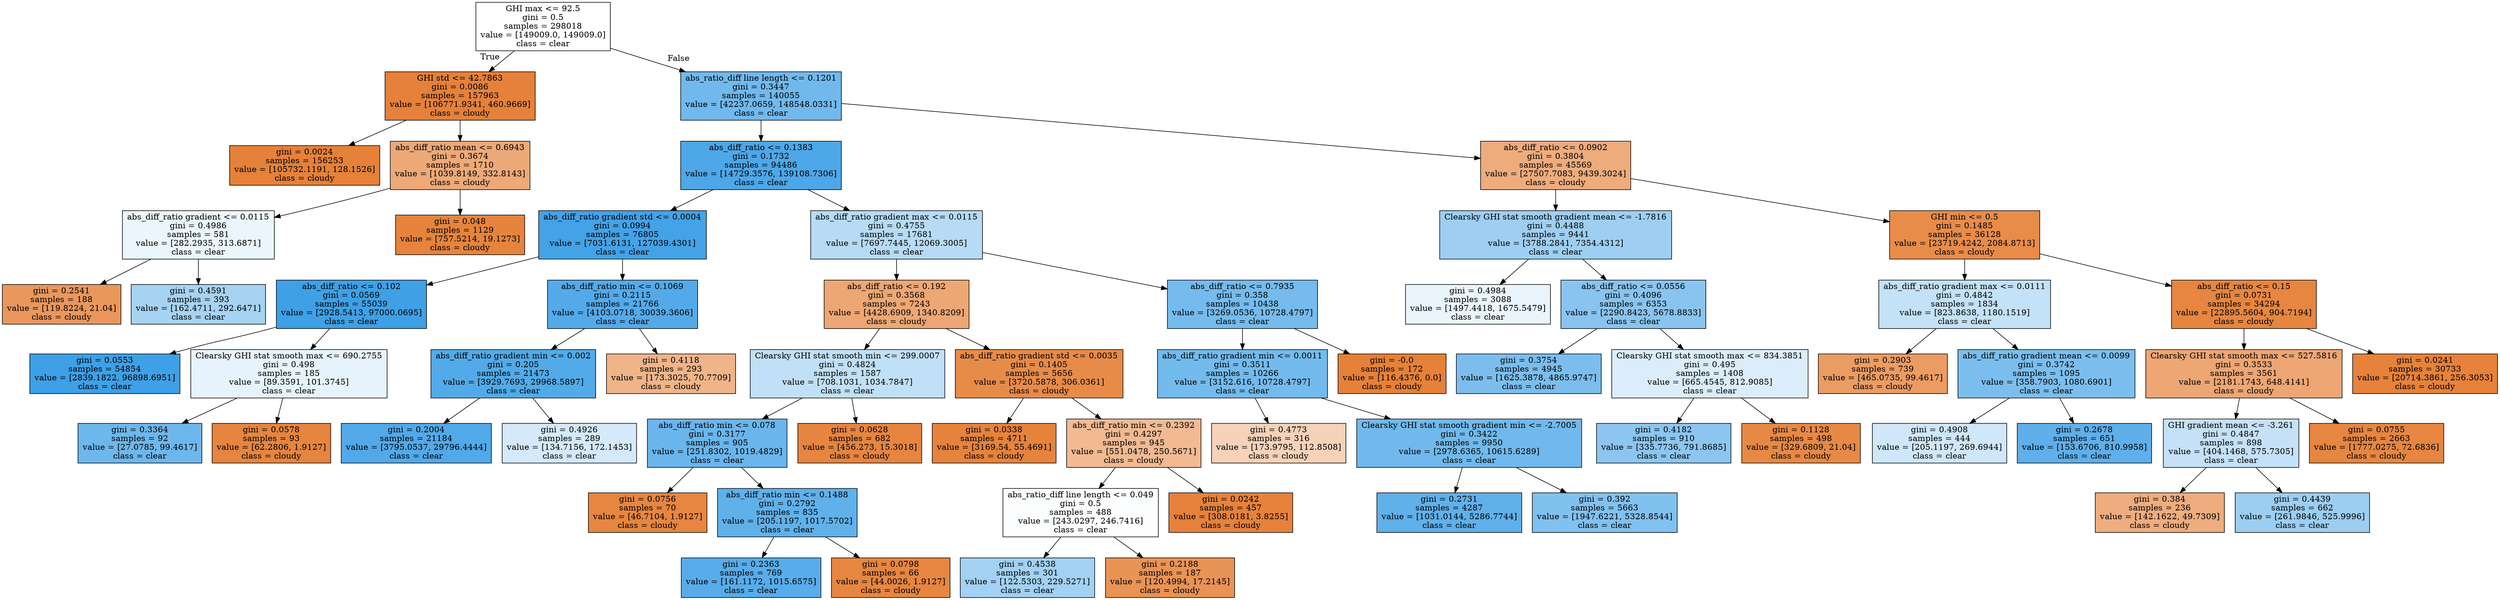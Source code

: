 digraph Tree {
node [shape=box, style="filled", color="black"] ;
0 [label="GHI max <= 92.5\ngini = 0.5\nsamples = 298018\nvalue = [149009.0, 149009.0]\nclass = clear", fillcolor="#399de500"] ;
1 [label="GHI std <= 42.7863\ngini = 0.0086\nsamples = 157963\nvalue = [106771.9341, 460.9669]\nclass = cloudy", fillcolor="#e58139fe"] ;
0 -> 1 [labeldistance=2.5, labelangle=45, headlabel="True"] ;
27 [label="gini = 0.0024\nsamples = 156253\nvalue = [105732.1191, 128.1526]\nclass = cloudy", fillcolor="#e58139ff"] ;
1 -> 27 ;
28 [label="abs_diff_ratio mean <= 0.6943\ngini = 0.3674\nsamples = 1710\nvalue = [1039.8149, 332.8143]\nclass = cloudy", fillcolor="#e58139ad"] ;
1 -> 28 ;
29 [label="abs_diff_ratio gradient <= 0.0115\ngini = 0.4986\nsamples = 581\nvalue = [282.2935, 313.6871]\nclass = clear", fillcolor="#399de51a"] ;
28 -> 29 ;
57 [label="gini = 0.2541\nsamples = 188\nvalue = [119.8224, 21.04]\nclass = cloudy", fillcolor="#e58139d2"] ;
29 -> 57 ;
58 [label="gini = 0.4591\nsamples = 393\nvalue = [162.4711, 292.6471]\nclass = clear", fillcolor="#399de571"] ;
29 -> 58 ;
30 [label="gini = 0.048\nsamples = 1129\nvalue = [757.5214, 19.1273]\nclass = cloudy", fillcolor="#e58139f9"] ;
28 -> 30 ;
2 [label="abs_ratio_diff line length <= 0.1201\ngini = 0.3447\nsamples = 140055\nvalue = [42237.0659, 148548.0331]\nclass = clear", fillcolor="#399de5b6"] ;
0 -> 2 [labeldistance=2.5, labelangle=-45, headlabel="False"] ;
3 [label="abs_diff_ratio <= 0.1383\ngini = 0.1732\nsamples = 94486\nvalue = [14729.3576, 139108.7306]\nclass = clear", fillcolor="#399de5e4"] ;
2 -> 3 ;
7 [label="abs_diff_ratio gradient std <= 0.0004\ngini = 0.0994\nsamples = 76805\nvalue = [7031.6131, 127039.4301]\nclass = clear", fillcolor="#399de5f1"] ;
3 -> 7 ;
15 [label="abs_diff_ratio <= 0.102\ngini = 0.0569\nsamples = 55039\nvalue = [2928.5413, 97000.0695]\nclass = clear", fillcolor="#399de5f7"] ;
7 -> 15 ;
47 [label="gini = 0.0553\nsamples = 54854\nvalue = [2839.1822, 96898.6951]\nclass = clear", fillcolor="#399de5f8"] ;
15 -> 47 ;
48 [label="Clearsky GHI stat smooth max <= 690.2755\ngini = 0.498\nsamples = 185\nvalue = [89.3591, 101.3745]\nclass = clear", fillcolor="#399de51e"] ;
15 -> 48 ;
61 [label="gini = 0.3364\nsamples = 92\nvalue = [27.0785, 99.4617]\nclass = clear", fillcolor="#399de5ba"] ;
48 -> 61 ;
62 [label="gini = 0.0578\nsamples = 93\nvalue = [62.2806, 1.9127]\nclass = cloudy", fillcolor="#e58139f7"] ;
48 -> 62 ;
16 [label="abs_diff_ratio min <= 0.1069\ngini = 0.2115\nsamples = 21766\nvalue = [4103.0718, 30039.3606]\nclass = clear", fillcolor="#399de5dc"] ;
7 -> 16 ;
25 [label="abs_diff_ratio gradient min <= 0.002\ngini = 0.205\nsamples = 21473\nvalue = [3929.7693, 29968.5897]\nclass = clear", fillcolor="#399de5de"] ;
16 -> 25 ;
49 [label="gini = 0.2004\nsamples = 21184\nvalue = [3795.0537, 29796.4444]\nclass = clear", fillcolor="#399de5df"] ;
25 -> 49 ;
50 [label="gini = 0.4926\nsamples = 289\nvalue = [134.7156, 172.1453]\nclass = clear", fillcolor="#399de537"] ;
25 -> 50 ;
26 [label="gini = 0.4118\nsamples = 293\nvalue = [173.3025, 70.7709]\nclass = cloudy", fillcolor="#e5813997"] ;
16 -> 26 ;
8 [label="abs_diff_ratio gradient max <= 0.0115\ngini = 0.4755\nsamples = 17681\nvalue = [7697.7445, 12069.3005]\nclass = clear", fillcolor="#399de55c"] ;
3 -> 8 ;
9 [label="abs_diff_ratio <= 0.192\ngini = 0.3568\nsamples = 7243\nvalue = [4428.6909, 1340.8209]\nclass = cloudy", fillcolor="#e58139b2"] ;
8 -> 9 ;
13 [label="Clearsky GHI stat smooth min <= 299.0007\ngini = 0.4824\nsamples = 1587\nvalue = [708.1031, 1034.7847]\nclass = clear", fillcolor="#399de551"] ;
9 -> 13 ;
17 [label="abs_diff_ratio min <= 0.078\ngini = 0.3177\nsamples = 905\nvalue = [251.8302, 1019.4829]\nclass = clear", fillcolor="#399de5c0"] ;
13 -> 17 ;
51 [label="gini = 0.0756\nsamples = 70\nvalue = [46.7104, 1.9127]\nclass = cloudy", fillcolor="#e58139f5"] ;
17 -> 51 ;
52 [label="abs_diff_ratio min <= 0.1488\ngini = 0.2792\nsamples = 835\nvalue = [205.1197, 1017.5702]\nclass = clear", fillcolor="#399de5cc"] ;
17 -> 52 ;
53 [label="gini = 0.2363\nsamples = 769\nvalue = [161.1172, 1015.6575]\nclass = clear", fillcolor="#399de5d7"] ;
52 -> 53 ;
54 [label="gini = 0.0798\nsamples = 66\nvalue = [44.0026, 1.9127]\nclass = cloudy", fillcolor="#e58139f4"] ;
52 -> 54 ;
18 [label="gini = 0.0628\nsamples = 682\nvalue = [456.273, 15.3018]\nclass = cloudy", fillcolor="#e58139f6"] ;
13 -> 18 ;
14 [label="abs_diff_ratio gradient std <= 0.0035\ngini = 0.1405\nsamples = 5656\nvalue = [3720.5878, 306.0361]\nclass = cloudy", fillcolor="#e58139ea"] ;
9 -> 14 ;
35 [label="gini = 0.0338\nsamples = 4711\nvalue = [3169.54, 55.4691]\nclass = cloudy", fillcolor="#e58139fb"] ;
14 -> 35 ;
36 [label="abs_diff_ratio min <= 0.2392\ngini = 0.4297\nsamples = 945\nvalue = [551.0478, 250.5671]\nclass = cloudy", fillcolor="#e581398b"] ;
14 -> 36 ;
41 [label="abs_ratio_diff line length <= 0.049\ngini = 0.5\nsamples = 488\nvalue = [243.0297, 246.7416]\nclass = clear", fillcolor="#399de504"] ;
36 -> 41 ;
55 [label="gini = 0.4538\nsamples = 301\nvalue = [122.5303, 229.5271]\nclass = clear", fillcolor="#399de577"] ;
41 -> 55 ;
56 [label="gini = 0.2188\nsamples = 187\nvalue = [120.4994, 17.2145]\nclass = cloudy", fillcolor="#e58139db"] ;
41 -> 56 ;
42 [label="gini = 0.0242\nsamples = 457\nvalue = [308.0181, 3.8255]\nclass = cloudy", fillcolor="#e58139fc"] ;
36 -> 42 ;
10 [label="abs_diff_ratio <= 0.7935\ngini = 0.358\nsamples = 10438\nvalue = [3269.0536, 10728.4797]\nclass = clear", fillcolor="#399de5b1"] ;
8 -> 10 ;
33 [label="abs_diff_ratio gradient min <= 0.0011\ngini = 0.3511\nsamples = 10266\nvalue = [3152.616, 10728.4797]\nclass = clear", fillcolor="#399de5b4"] ;
10 -> 33 ;
43 [label="gini = 0.4773\nsamples = 316\nvalue = [173.9795, 112.8508]\nclass = cloudy", fillcolor="#e581395a"] ;
33 -> 43 ;
44 [label="Clearsky GHI stat smooth gradient min <= -2.7005\ngini = 0.3422\nsamples = 9950\nvalue = [2978.6365, 10615.6289]\nclass = clear", fillcolor="#399de5b7"] ;
33 -> 44 ;
45 [label="gini = 0.2731\nsamples = 4287\nvalue = [1031.0144, 5286.7744]\nclass = clear", fillcolor="#399de5cd"] ;
44 -> 45 ;
46 [label="gini = 0.392\nsamples = 5663\nvalue = [1947.6221, 5328.8544]\nclass = clear", fillcolor="#399de5a2"] ;
44 -> 46 ;
34 [label="gini = -0.0\nsamples = 172\nvalue = [116.4376, 0.0]\nclass = cloudy", fillcolor="#e58139ff"] ;
10 -> 34 ;
4 [label="abs_diff_ratio <= 0.0902\ngini = 0.3804\nsamples = 45569\nvalue = [27507.7083, 9439.3024]\nclass = cloudy", fillcolor="#e58139a7"] ;
2 -> 4 ;
5 [label="Clearsky GHI stat smooth gradient mean <= -1.7816\ngini = 0.4488\nsamples = 9441\nvalue = [3788.2841, 7354.4312]\nclass = clear", fillcolor="#399de57c"] ;
4 -> 5 ;
31 [label="gini = 0.4984\nsamples = 3088\nvalue = [1497.4418, 1675.5479]\nclass = clear", fillcolor="#399de51b"] ;
5 -> 31 ;
32 [label="abs_diff_ratio <= 0.0556\ngini = 0.4096\nsamples = 6353\nvalue = [2290.8423, 5678.8833]\nclass = clear", fillcolor="#399de598"] ;
5 -> 32 ;
37 [label="gini = 0.3754\nsamples = 4945\nvalue = [1625.3878, 4865.9747]\nclass = clear", fillcolor="#399de5aa"] ;
32 -> 37 ;
38 [label="Clearsky GHI stat smooth max <= 834.3851\ngini = 0.495\nsamples = 1408\nvalue = [665.4545, 812.9085]\nclass = clear", fillcolor="#399de52e"] ;
32 -> 38 ;
39 [label="gini = 0.4182\nsamples = 910\nvalue = [335.7736, 791.8685]\nclass = clear", fillcolor="#399de593"] ;
38 -> 39 ;
40 [label="gini = 0.1128\nsamples = 498\nvalue = [329.6809, 21.04]\nclass = cloudy", fillcolor="#e58139ef"] ;
38 -> 40 ;
6 [label="GHI min <= 0.5\ngini = 0.1485\nsamples = 36128\nvalue = [23719.4242, 2084.8713]\nclass = cloudy", fillcolor="#e58139e9"] ;
4 -> 6 ;
11 [label="abs_diff_ratio gradient max <= 0.0111\ngini = 0.4842\nsamples = 1834\nvalue = [823.8638, 1180.1519]\nclass = clear", fillcolor="#399de54d"] ;
6 -> 11 ;
19 [label="gini = 0.2903\nsamples = 739\nvalue = [465.0735, 99.4617]\nclass = cloudy", fillcolor="#e58139c8"] ;
11 -> 19 ;
20 [label="abs_diff_ratio gradient mean <= 0.0099\ngini = 0.3742\nsamples = 1095\nvalue = [358.7903, 1080.6901]\nclass = clear", fillcolor="#399de5aa"] ;
11 -> 20 ;
63 [label="gini = 0.4908\nsamples = 444\nvalue = [205.1197, 269.6944]\nclass = clear", fillcolor="#399de53d"] ;
20 -> 63 ;
64 [label="gini = 0.2678\nsamples = 651\nvalue = [153.6706, 810.9958]\nclass = clear", fillcolor="#399de5cf"] ;
20 -> 64 ;
12 [label="abs_diff_ratio <= 0.15\ngini = 0.0731\nsamples = 34294\nvalue = [22895.5604, 904.7194]\nclass = cloudy", fillcolor="#e58139f5"] ;
6 -> 12 ;
21 [label="Clearsky GHI stat smooth max <= 527.5816\ngini = 0.3533\nsamples = 3561\nvalue = [2181.1743, 648.4141]\nclass = cloudy", fillcolor="#e58139b3"] ;
12 -> 21 ;
23 [label="GHI gradient mean <= -3.261\ngini = 0.4847\nsamples = 898\nvalue = [404.1468, 575.7305]\nclass = clear", fillcolor="#399de54c"] ;
21 -> 23 ;
59 [label="gini = 0.384\nsamples = 236\nvalue = [142.1622, 49.7309]\nclass = cloudy", fillcolor="#e58139a6"] ;
23 -> 59 ;
60 [label="gini = 0.4439\nsamples = 662\nvalue = [261.9846, 525.9996]\nclass = clear", fillcolor="#399de580"] ;
23 -> 60 ;
24 [label="gini = 0.0755\nsamples = 2663\nvalue = [1777.0275, 72.6836]\nclass = cloudy", fillcolor="#e58139f5"] ;
21 -> 24 ;
22 [label="gini = 0.0241\nsamples = 30733\nvalue = [20714.3861, 256.3053]\nclass = cloudy", fillcolor="#e58139fc"] ;
12 -> 22 ;
}